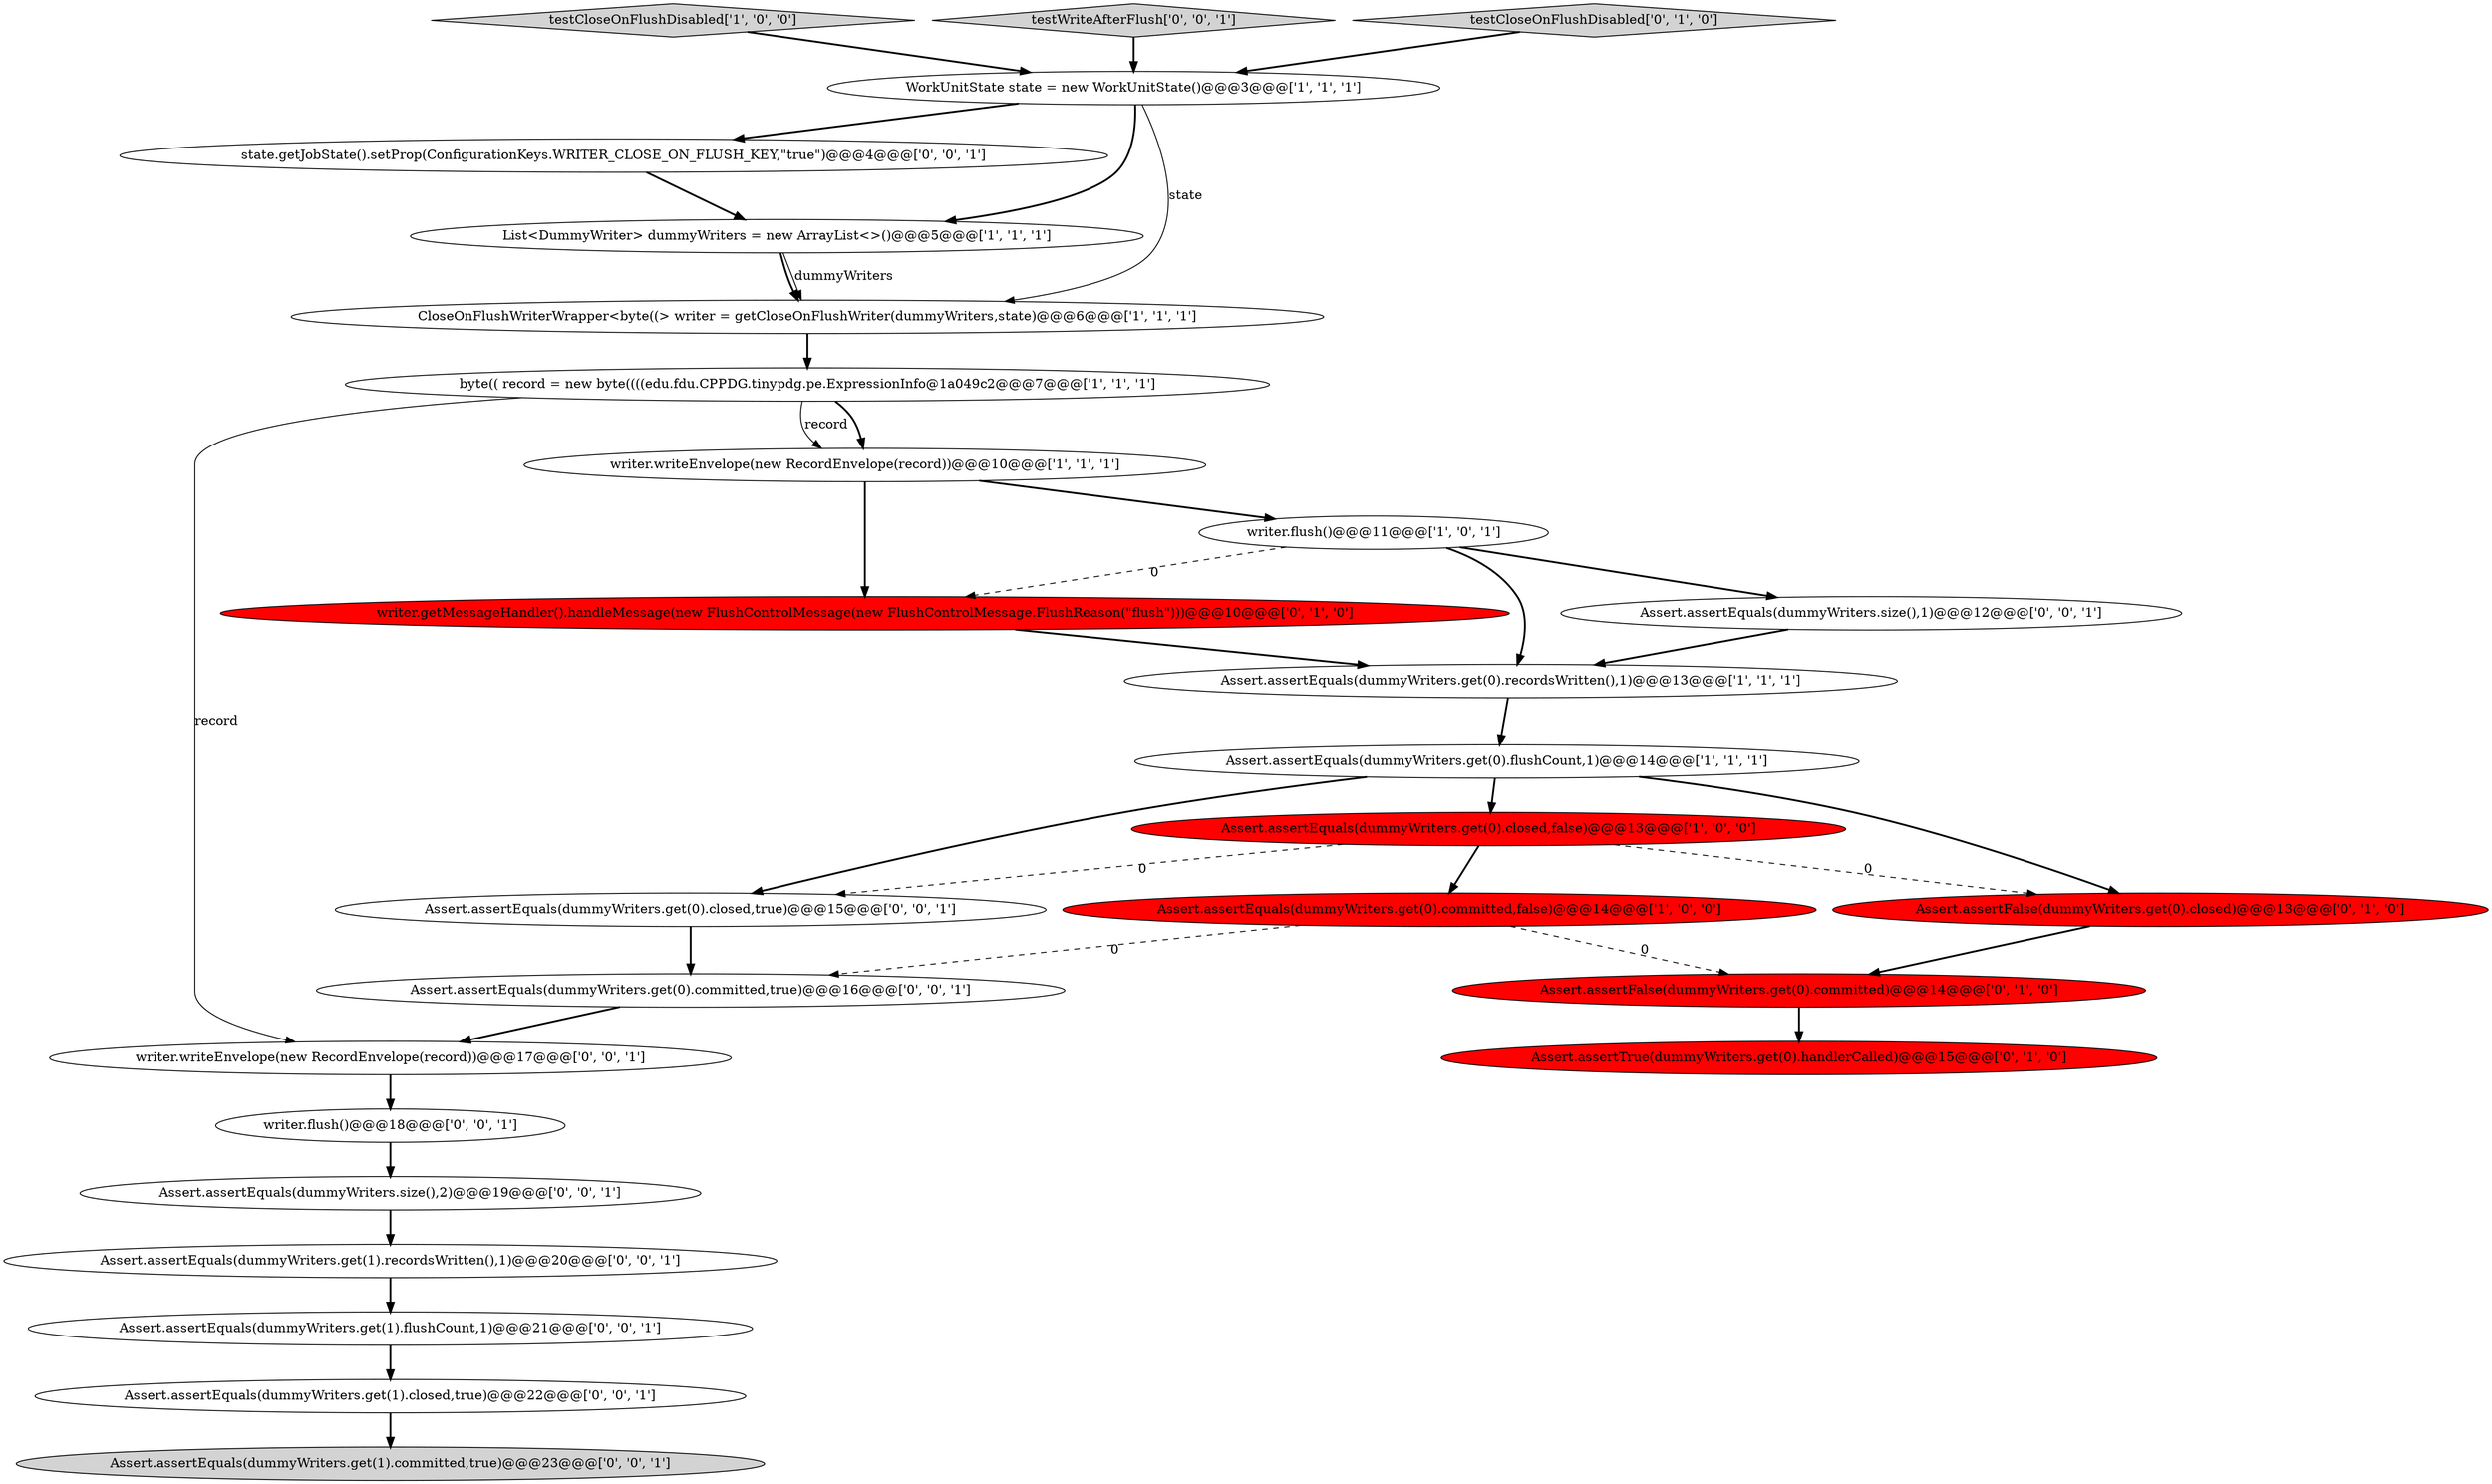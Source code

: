 digraph {
1 [style = filled, label = "testCloseOnFlushDisabled['1', '0', '0']", fillcolor = lightgray, shape = diamond image = "AAA0AAABBB1BBB"];
6 [style = filled, label = "Assert.assertEquals(dummyWriters.get(0).recordsWritten(),1)@@@13@@@['1', '1', '1']", fillcolor = white, shape = ellipse image = "AAA0AAABBB1BBB"];
10 [style = filled, label = "List<DummyWriter> dummyWriters = new ArrayList<>()@@@5@@@['1', '1', '1']", fillcolor = white, shape = ellipse image = "AAA0AAABBB1BBB"];
22 [style = filled, label = "Assert.assertEquals(dummyWriters.size(),2)@@@19@@@['0', '0', '1']", fillcolor = white, shape = ellipse image = "AAA0AAABBB3BBB"];
21 [style = filled, label = "Assert.assertEquals(dummyWriters.get(1).recordsWritten(),1)@@@20@@@['0', '0', '1']", fillcolor = white, shape = ellipse image = "AAA0AAABBB3BBB"];
11 [style = filled, label = "Assert.assertTrue(dummyWriters.get(0).handlerCalled)@@@15@@@['0', '1', '0']", fillcolor = red, shape = ellipse image = "AAA1AAABBB2BBB"];
20 [style = filled, label = "writer.flush()@@@18@@@['0', '0', '1']", fillcolor = white, shape = ellipse image = "AAA0AAABBB3BBB"];
4 [style = filled, label = "writer.flush()@@@11@@@['1', '0', '1']", fillcolor = white, shape = ellipse image = "AAA0AAABBB1BBB"];
5 [style = filled, label = "writer.writeEnvelope(new RecordEnvelope(record))@@@10@@@['1', '1', '1']", fillcolor = white, shape = ellipse image = "AAA0AAABBB1BBB"];
17 [style = filled, label = "writer.writeEnvelope(new RecordEnvelope(record))@@@17@@@['0', '0', '1']", fillcolor = white, shape = ellipse image = "AAA0AAABBB3BBB"];
8 [style = filled, label = "Assert.assertEquals(dummyWriters.get(0).closed,false)@@@13@@@['1', '0', '0']", fillcolor = red, shape = ellipse image = "AAA1AAABBB1BBB"];
7 [style = filled, label = "CloseOnFlushWriterWrapper<byte((> writer = getCloseOnFlushWriter(dummyWriters,state)@@@6@@@['1', '1', '1']", fillcolor = white, shape = ellipse image = "AAA0AAABBB1BBB"];
23 [style = filled, label = "testWriteAfterFlush['0', '0', '1']", fillcolor = lightgray, shape = diamond image = "AAA0AAABBB3BBB"];
19 [style = filled, label = "Assert.assertEquals(dummyWriters.get(0).closed,true)@@@15@@@['0', '0', '1']", fillcolor = white, shape = ellipse image = "AAA0AAABBB3BBB"];
0 [style = filled, label = "Assert.assertEquals(dummyWriters.get(0).committed,false)@@@14@@@['1', '0', '0']", fillcolor = red, shape = ellipse image = "AAA1AAABBB1BBB"];
2 [style = filled, label = "WorkUnitState state = new WorkUnitState()@@@3@@@['1', '1', '1']", fillcolor = white, shape = ellipse image = "AAA0AAABBB1BBB"];
26 [style = filled, label = "Assert.assertEquals(dummyWriters.get(1).closed,true)@@@22@@@['0', '0', '1']", fillcolor = white, shape = ellipse image = "AAA0AAABBB3BBB"];
18 [style = filled, label = "Assert.assertEquals(dummyWriters.get(1).flushCount,1)@@@21@@@['0', '0', '1']", fillcolor = white, shape = ellipse image = "AAA0AAABBB3BBB"];
12 [style = filled, label = "writer.getMessageHandler().handleMessage(new FlushControlMessage(new FlushControlMessage.FlushReason(\"flush\")))@@@10@@@['0', '1', '0']", fillcolor = red, shape = ellipse image = "AAA1AAABBB2BBB"];
27 [style = filled, label = "Assert.assertEquals(dummyWriters.get(0).committed,true)@@@16@@@['0', '0', '1']", fillcolor = white, shape = ellipse image = "AAA0AAABBB3BBB"];
14 [style = filled, label = "Assert.assertFalse(dummyWriters.get(0).committed)@@@14@@@['0', '1', '0']", fillcolor = red, shape = ellipse image = "AAA1AAABBB2BBB"];
25 [style = filled, label = "Assert.assertEquals(dummyWriters.get(1).committed,true)@@@23@@@['0', '0', '1']", fillcolor = lightgray, shape = ellipse image = "AAA0AAABBB3BBB"];
3 [style = filled, label = "byte(( record = new byte((((edu.fdu.CPPDG.tinypdg.pe.ExpressionInfo@1a049c2@@@7@@@['1', '1', '1']", fillcolor = white, shape = ellipse image = "AAA0AAABBB1BBB"];
15 [style = filled, label = "testCloseOnFlushDisabled['0', '1', '0']", fillcolor = lightgray, shape = diamond image = "AAA0AAABBB2BBB"];
9 [style = filled, label = "Assert.assertEquals(dummyWriters.get(0).flushCount,1)@@@14@@@['1', '1', '1']", fillcolor = white, shape = ellipse image = "AAA0AAABBB1BBB"];
24 [style = filled, label = "state.getJobState().setProp(ConfigurationKeys.WRITER_CLOSE_ON_FLUSH_KEY,\"true\")@@@4@@@['0', '0', '1']", fillcolor = white, shape = ellipse image = "AAA0AAABBB3BBB"];
13 [style = filled, label = "Assert.assertFalse(dummyWriters.get(0).closed)@@@13@@@['0', '1', '0']", fillcolor = red, shape = ellipse image = "AAA1AAABBB2BBB"];
16 [style = filled, label = "Assert.assertEquals(dummyWriters.size(),1)@@@12@@@['0', '0', '1']", fillcolor = white, shape = ellipse image = "AAA0AAABBB3BBB"];
24->10 [style = bold, label=""];
8->19 [style = dashed, label="0"];
15->2 [style = bold, label=""];
4->6 [style = bold, label=""];
16->6 [style = bold, label=""];
26->25 [style = bold, label=""];
18->26 [style = bold, label=""];
22->21 [style = bold, label=""];
0->27 [style = dashed, label="0"];
10->7 [style = solid, label="dummyWriters"];
2->10 [style = bold, label=""];
9->8 [style = bold, label=""];
12->6 [style = bold, label=""];
10->7 [style = bold, label=""];
21->18 [style = bold, label=""];
7->3 [style = bold, label=""];
4->12 [style = dashed, label="0"];
20->22 [style = bold, label=""];
8->13 [style = dashed, label="0"];
8->0 [style = bold, label=""];
0->14 [style = dashed, label="0"];
3->5 [style = bold, label=""];
3->5 [style = solid, label="record"];
5->12 [style = bold, label=""];
19->27 [style = bold, label=""];
5->4 [style = bold, label=""];
27->17 [style = bold, label=""];
9->19 [style = bold, label=""];
17->20 [style = bold, label=""];
1->2 [style = bold, label=""];
23->2 [style = bold, label=""];
2->24 [style = bold, label=""];
6->9 [style = bold, label=""];
14->11 [style = bold, label=""];
13->14 [style = bold, label=""];
3->17 [style = solid, label="record"];
2->7 [style = solid, label="state"];
4->16 [style = bold, label=""];
9->13 [style = bold, label=""];
}
